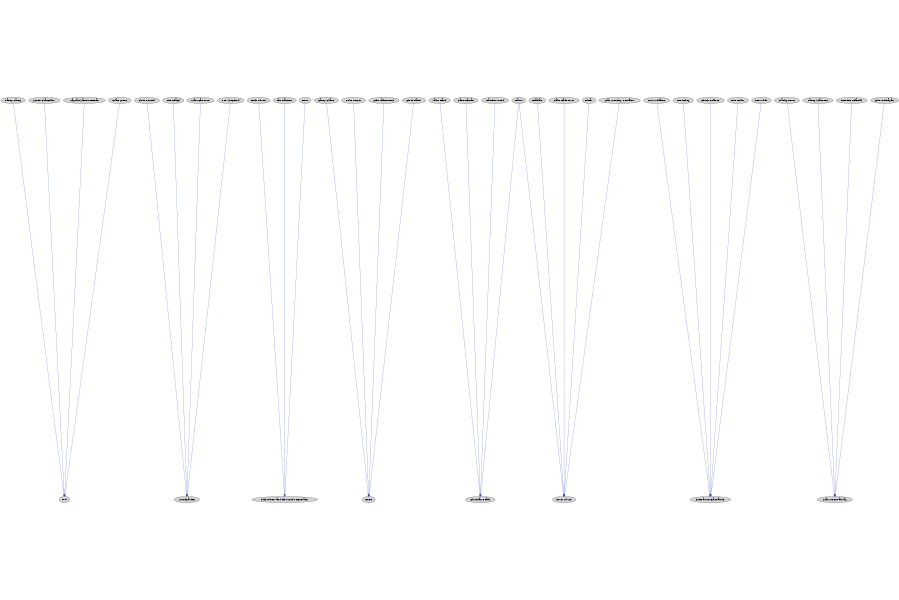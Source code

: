 digraph prof {
	size="6,4";
	ratio = fill;
	node [style=filled];
	"Danny Carey" -> "Tool" [color="0.650 0.700 0.700"];
	"Justin Chancellor" -> "Tool" [color="0.650 0.700 0.700"];
	"Maynard James Keenan" -> "Tool" [color="0.650 0.700 0.700"];
	"Adam Jones" -> "Tool" [color="0.650 0.700 0.700"];
	"Chris Cornell" -> "Soundgarden" [color="0.650 0.700 0.700"];
	"Kim Thayil" -> "Soundgarden" [color="0.650 0.700 0.700"];
	"Matt Cameron" -> "Soundgarden" [color="0.650 0.700 0.700"];
	"Ben Shepherd" -> "Soundgarden" [color="0.650 0.700 0.700"];
	"Nick Oliveri" -> "Nick Oliveri and the Mondo Generator" [color="0.650 0.700 0.700"];
	"Ian Flannon" -> "Nick Oliveri and the Mondo Generator" [color="0.650 0.700 0.700"];
	"Hoss" -> "Nick Oliveri and the Mondo Generator" [color="0.650 0.700 0.700"];
	"Casey Chaos" -> "Amen" [color="0.650 0.700 0.700"];
	"Duke Decter" -> "Amen" [color="0.650 0.700 0.700"];
	"John Fahnestock" -> "Amen" [color="0.650 0.700 0.700"];
	"Chris Alaniz" -> "Amen" [color="0.650 0.700 0.700"];
	"Valor Kand" -> "Christian Death" [color="0.650 0.700 0.700"];
	"Maitri" -> "Christian Death" [color="0.650 0.700 0.700"];
	"Maitri" -> "Lover of Sin" [color="0.650 0.700 0.700"];
	"Nate Hassan" -> "Christian Death" [color="0.650 0.700 0.700"];
	"Matthew Reed" -> "Christian Death" [color="0.650 0.700 0.700"];
	"Akadian" -> "Lover of Sin" [color="0.650 0.700 0.700"];
	"Nabu Kadnezzer" -> "Lover of Sin" [color="0.650 0.700 0.700"];
	"Ishtar" -> "Lover of Sin" [color="0.650 0.700 0.700"];
	"Juan \\Punchy\\ Gonzalez" -> "Lover of Sin" [color="0.650 0.700 0.700"];
	"Rozz Williams" -> "Premature Ejaculation" [color="0.650 0.700 0.700"];
	"Ron Athey" -> "Premature Ejaculation" [color="0.650 0.700 0.700"];
	"Chuck Collison" -> "Premature Ejaculation" [color="0.650 0.700 0.700"];
	"Kris Fuller" -> "Premature Ejaculation" [color="0.650 0.700 0.700"];
	"Lee Wilds" -> "Premature Ejaculation" [color="0.650 0.700 0.700"];
	"Franky Perez" -> "Scars on Broadway" [color="0.650 0.700 0.700"];
	"Danny Shamoun" -> "Scars on Broadway" [color="0.650 0.700 0.700"];
	"Dominic Cifarelli" -> "Scars on Broadway" [color="0.650 0.700 0.700"];
	"John Dolmayan" -> "Scars on Broadway" [color="0.650 0.700 0.700"];
}